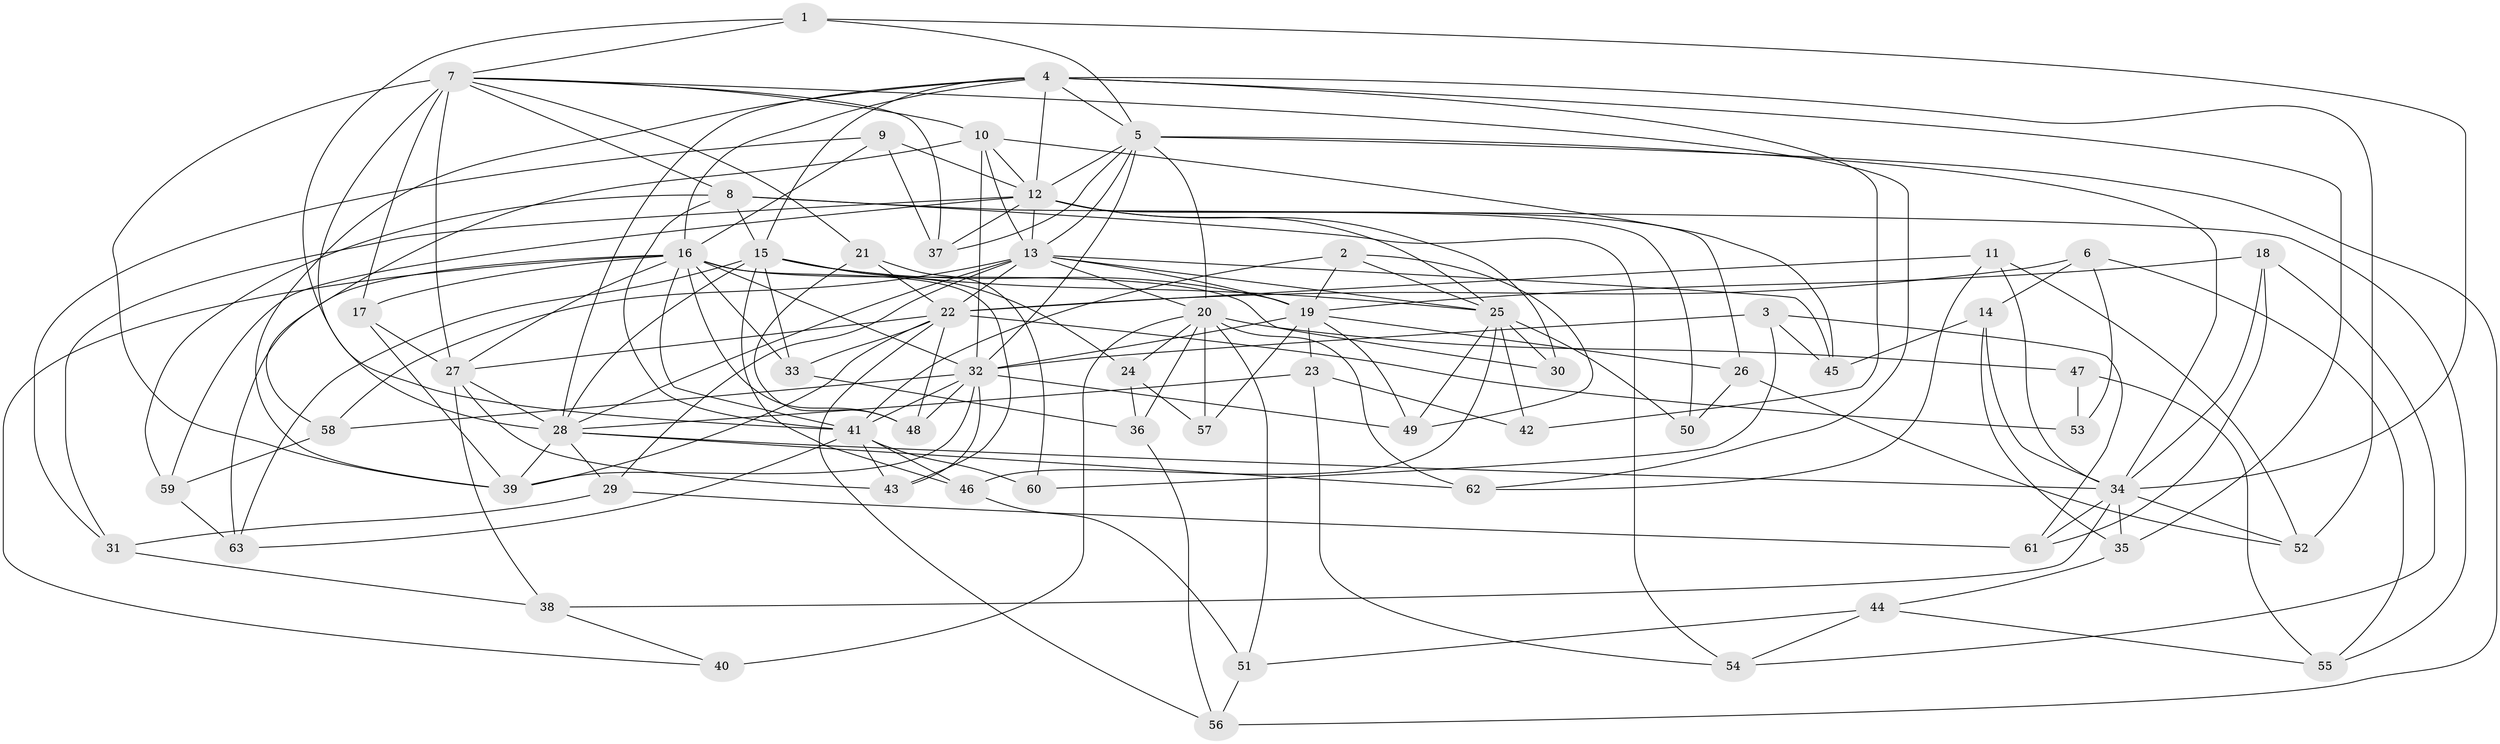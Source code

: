 // original degree distribution, {4: 1.0}
// Generated by graph-tools (version 1.1) at 2025/54/03/04/25 22:54:04]
// undirected, 63 vertices, 171 edges
graph export_dot {
  node [color=gray90,style=filled];
  1;
  2;
  3;
  4;
  5;
  6;
  7;
  8;
  9;
  10;
  11;
  12;
  13;
  14;
  15;
  16;
  17;
  18;
  19;
  20;
  21;
  22;
  23;
  24;
  25;
  26;
  27;
  28;
  29;
  30;
  31;
  32;
  33;
  34;
  35;
  36;
  37;
  38;
  39;
  40;
  41;
  42;
  43;
  44;
  45;
  46;
  47;
  48;
  49;
  50;
  51;
  52;
  53;
  54;
  55;
  56;
  57;
  58;
  59;
  60;
  61;
  62;
  63;
  1 -- 5 [weight=1.0];
  1 -- 7 [weight=1.0];
  1 -- 34 [weight=1.0];
  1 -- 41 [weight=1.0];
  2 -- 19 [weight=1.0];
  2 -- 25 [weight=1.0];
  2 -- 41 [weight=1.0];
  2 -- 49 [weight=1.0];
  3 -- 32 [weight=1.0];
  3 -- 45 [weight=1.0];
  3 -- 60 [weight=1.0];
  3 -- 61 [weight=1.0];
  4 -- 5 [weight=2.0];
  4 -- 12 [weight=1.0];
  4 -- 15 [weight=1.0];
  4 -- 16 [weight=1.0];
  4 -- 28 [weight=1.0];
  4 -- 35 [weight=1.0];
  4 -- 39 [weight=1.0];
  4 -- 42 [weight=1.0];
  4 -- 52 [weight=1.0];
  5 -- 12 [weight=1.0];
  5 -- 13 [weight=1.0];
  5 -- 20 [weight=1.0];
  5 -- 32 [weight=1.0];
  5 -- 34 [weight=1.0];
  5 -- 37 [weight=1.0];
  5 -- 56 [weight=1.0];
  6 -- 14 [weight=1.0];
  6 -- 22 [weight=1.0];
  6 -- 53 [weight=1.0];
  6 -- 55 [weight=1.0];
  7 -- 8 [weight=1.0];
  7 -- 10 [weight=1.0];
  7 -- 17 [weight=1.0];
  7 -- 21 [weight=1.0];
  7 -- 27 [weight=2.0];
  7 -- 28 [weight=2.0];
  7 -- 37 [weight=1.0];
  7 -- 39 [weight=1.0];
  7 -- 62 [weight=1.0];
  8 -- 15 [weight=1.0];
  8 -- 41 [weight=1.0];
  8 -- 54 [weight=1.0];
  8 -- 55 [weight=1.0];
  8 -- 59 [weight=1.0];
  9 -- 12 [weight=1.0];
  9 -- 16 [weight=1.0];
  9 -- 31 [weight=1.0];
  9 -- 37 [weight=1.0];
  10 -- 12 [weight=1.0];
  10 -- 13 [weight=1.0];
  10 -- 32 [weight=1.0];
  10 -- 45 [weight=1.0];
  10 -- 58 [weight=1.0];
  11 -- 22 [weight=1.0];
  11 -- 34 [weight=1.0];
  11 -- 52 [weight=1.0];
  11 -- 62 [weight=1.0];
  12 -- 13 [weight=1.0];
  12 -- 25 [weight=1.0];
  12 -- 26 [weight=1.0];
  12 -- 30 [weight=1.0];
  12 -- 31 [weight=1.0];
  12 -- 37 [weight=1.0];
  12 -- 50 [weight=1.0];
  12 -- 59 [weight=1.0];
  13 -- 19 [weight=1.0];
  13 -- 20 [weight=1.0];
  13 -- 22 [weight=2.0];
  13 -- 25 [weight=1.0];
  13 -- 28 [weight=1.0];
  13 -- 29 [weight=1.0];
  13 -- 45 [weight=1.0];
  13 -- 58 [weight=1.0];
  14 -- 34 [weight=1.0];
  14 -- 35 [weight=1.0];
  14 -- 45 [weight=1.0];
  15 -- 19 [weight=1.0];
  15 -- 24 [weight=1.0];
  15 -- 25 [weight=1.0];
  15 -- 28 [weight=2.0];
  15 -- 33 [weight=1.0];
  15 -- 46 [weight=1.0];
  15 -- 63 [weight=1.0];
  16 -- 17 [weight=1.0];
  16 -- 27 [weight=1.0];
  16 -- 30 [weight=1.0];
  16 -- 32 [weight=1.0];
  16 -- 33 [weight=1.0];
  16 -- 40 [weight=1.0];
  16 -- 41 [weight=1.0];
  16 -- 43 [weight=1.0];
  16 -- 48 [weight=1.0];
  16 -- 63 [weight=1.0];
  17 -- 27 [weight=1.0];
  17 -- 39 [weight=1.0];
  18 -- 19 [weight=1.0];
  18 -- 34 [weight=1.0];
  18 -- 54 [weight=1.0];
  18 -- 61 [weight=1.0];
  19 -- 23 [weight=1.0];
  19 -- 26 [weight=1.0];
  19 -- 32 [weight=2.0];
  19 -- 49 [weight=1.0];
  19 -- 57 [weight=1.0];
  20 -- 24 [weight=1.0];
  20 -- 36 [weight=1.0];
  20 -- 40 [weight=2.0];
  20 -- 47 [weight=2.0];
  20 -- 51 [weight=1.0];
  20 -- 57 [weight=2.0];
  20 -- 62 [weight=1.0];
  21 -- 22 [weight=1.0];
  21 -- 48 [weight=1.0];
  21 -- 60 [weight=1.0];
  22 -- 27 [weight=1.0];
  22 -- 33 [weight=1.0];
  22 -- 39 [weight=1.0];
  22 -- 48 [weight=1.0];
  22 -- 53 [weight=2.0];
  22 -- 56 [weight=1.0];
  23 -- 28 [weight=1.0];
  23 -- 42 [weight=1.0];
  23 -- 54 [weight=1.0];
  24 -- 36 [weight=1.0];
  24 -- 57 [weight=1.0];
  25 -- 30 [weight=2.0];
  25 -- 42 [weight=2.0];
  25 -- 46 [weight=1.0];
  25 -- 49 [weight=1.0];
  25 -- 50 [weight=2.0];
  26 -- 50 [weight=1.0];
  26 -- 52 [weight=1.0];
  27 -- 28 [weight=1.0];
  27 -- 38 [weight=1.0];
  27 -- 43 [weight=1.0];
  28 -- 29 [weight=1.0];
  28 -- 34 [weight=1.0];
  28 -- 39 [weight=1.0];
  28 -- 62 [weight=1.0];
  29 -- 31 [weight=1.0];
  29 -- 61 [weight=1.0];
  31 -- 38 [weight=1.0];
  32 -- 39 [weight=1.0];
  32 -- 41 [weight=1.0];
  32 -- 43 [weight=1.0];
  32 -- 48 [weight=1.0];
  32 -- 49 [weight=1.0];
  32 -- 58 [weight=1.0];
  33 -- 36 [weight=1.0];
  34 -- 35 [weight=1.0];
  34 -- 38 [weight=1.0];
  34 -- 52 [weight=1.0];
  34 -- 61 [weight=1.0];
  35 -- 44 [weight=1.0];
  36 -- 56 [weight=1.0];
  38 -- 40 [weight=1.0];
  41 -- 43 [weight=1.0];
  41 -- 46 [weight=1.0];
  41 -- 60 [weight=2.0];
  41 -- 63 [weight=1.0];
  44 -- 51 [weight=1.0];
  44 -- 54 [weight=1.0];
  44 -- 55 [weight=1.0];
  46 -- 51 [weight=1.0];
  47 -- 53 [weight=1.0];
  47 -- 55 [weight=1.0];
  51 -- 56 [weight=1.0];
  58 -- 59 [weight=1.0];
  59 -- 63 [weight=1.0];
}

